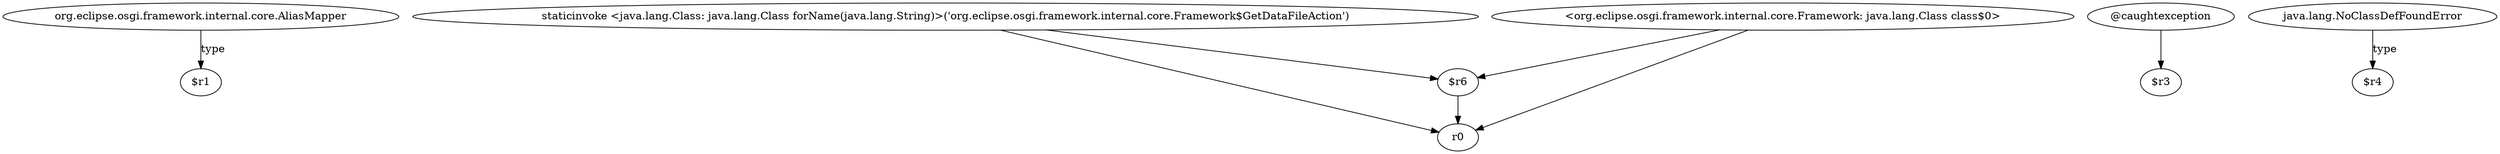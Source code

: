 digraph g {
0[label="org.eclipse.osgi.framework.internal.core.AliasMapper"]
1[label="$r1"]
0->1[label="type"]
2[label="staticinvoke <java.lang.Class: java.lang.Class forName(java.lang.String)>('org.eclipse.osgi.framework.internal.core.Framework$GetDataFileAction')"]
3[label="$r6"]
2->3[label=""]
4[label="<org.eclipse.osgi.framework.internal.core.Framework: java.lang.Class class$0>"]
4->3[label=""]
5[label="r0"]
4->5[label=""]
6[label="@caughtexception"]
7[label="$r3"]
6->7[label=""]
8[label="java.lang.NoClassDefFoundError"]
9[label="$r4"]
8->9[label="type"]
3->5[label=""]
2->5[label=""]
}